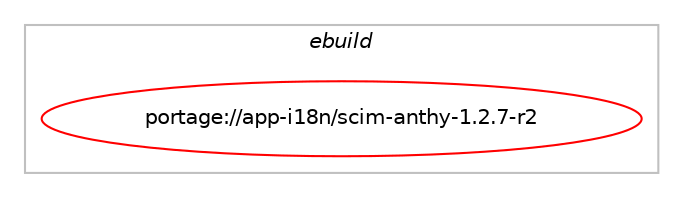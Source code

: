 digraph prolog {

# *************
# Graph options
# *************

newrank=true;
concentrate=true;
compound=true;
graph [rankdir=LR,fontname=Helvetica,fontsize=10,ranksep=1.5];#, ranksep=2.5, nodesep=0.2];
edge  [arrowhead=vee];
node  [fontname=Helvetica,fontsize=10];

# **********
# The ebuild
# **********

subgraph cluster_leftcol {
color=gray;
label=<<i>ebuild</i>>;
id [label="portage://app-i18n/scim-anthy-1.2.7-r2", color=red, width=4, href="../app-i18n/scim-anthy-1.2.7-r2.svg"];
}

# ****************
# The dependencies
# ****************

subgraph cluster_midcol {
color=gray;
label=<<i>dependencies</i>>;
subgraph cluster_compile {
fillcolor="#eeeeee";
style=filled;
label=<<i>compile</i>>;
# *** BEGIN UNKNOWN DEPENDENCY TYPE (TODO) ***
# id -> equal(use_conditional_group(positive,gtk3,portage://app-i18n/scim-anthy-1.2.7-r2,[package_dependency(portage://app-i18n/scim-anthy-1.2.7-r2,install,no,x11-libs,gtk+,none,[,,],[slot(3)],[])]))
# *** END UNKNOWN DEPENDENCY TYPE (TODO) ***

# *** BEGIN UNKNOWN DEPENDENCY TYPE (TODO) ***
# id -> equal(use_conditional_group(positive,nls,portage://app-i18n/scim-anthy-1.2.7-r2,[package_dependency(portage://app-i18n/scim-anthy-1.2.7-r2,install,no,virtual,libintl,none,[,,],[],[])]))
# *** END UNKNOWN DEPENDENCY TYPE (TODO) ***

# *** BEGIN UNKNOWN DEPENDENCY TYPE (TODO) ***
# id -> equal(package_dependency(portage://app-i18n/scim-anthy-1.2.7-r2,install,no,app-i18n,anthy,greaterequal,[5900,,,5900],[],[]))
# *** END UNKNOWN DEPENDENCY TYPE (TODO) ***

# *** BEGIN UNKNOWN DEPENDENCY TYPE (TODO) ***
# id -> equal(package_dependency(portage://app-i18n/scim-anthy-1.2.7-r2,install,no,app-i18n,scim,greaterequal,[1.2,,,1.2],[],[use(equal(gtk3),none)]))
# *** END UNKNOWN DEPENDENCY TYPE (TODO) ***

}
subgraph cluster_compileandrun {
fillcolor="#eeeeee";
style=filled;
label=<<i>compile and run</i>>;
}
subgraph cluster_run {
fillcolor="#eeeeee";
style=filled;
label=<<i>run</i>>;
# *** BEGIN UNKNOWN DEPENDENCY TYPE (TODO) ***
# id -> equal(use_conditional_group(positive,gtk3,portage://app-i18n/scim-anthy-1.2.7-r2,[package_dependency(portage://app-i18n/scim-anthy-1.2.7-r2,run,no,x11-libs,gtk+,none,[,,],[slot(3)],[])]))
# *** END UNKNOWN DEPENDENCY TYPE (TODO) ***

# *** BEGIN UNKNOWN DEPENDENCY TYPE (TODO) ***
# id -> equal(use_conditional_group(positive,kasumi,portage://app-i18n/scim-anthy-1.2.7-r2,[package_dependency(portage://app-i18n/scim-anthy-1.2.7-r2,run,no,app-dicts,kasumi,none,[,,],[],[])]))
# *** END UNKNOWN DEPENDENCY TYPE (TODO) ***

# *** BEGIN UNKNOWN DEPENDENCY TYPE (TODO) ***
# id -> equal(use_conditional_group(positive,nls,portage://app-i18n/scim-anthy-1.2.7-r2,[package_dependency(portage://app-i18n/scim-anthy-1.2.7-r2,run,no,virtual,libintl,none,[,,],[],[])]))
# *** END UNKNOWN DEPENDENCY TYPE (TODO) ***

# *** BEGIN UNKNOWN DEPENDENCY TYPE (TODO) ***
# id -> equal(package_dependency(portage://app-i18n/scim-anthy-1.2.7-r2,run,no,app-i18n,anthy,greaterequal,[5900,,,5900],[],[]))
# *** END UNKNOWN DEPENDENCY TYPE (TODO) ***

# *** BEGIN UNKNOWN DEPENDENCY TYPE (TODO) ***
# id -> equal(package_dependency(portage://app-i18n/scim-anthy-1.2.7-r2,run,no,app-i18n,scim,greaterequal,[1.2,,,1.2],[],[use(equal(gtk3),none)]))
# *** END UNKNOWN DEPENDENCY TYPE (TODO) ***

}
}

# **************
# The candidates
# **************

subgraph cluster_choices {
rank=same;
color=gray;
label=<<i>candidates</i>>;

}

}
